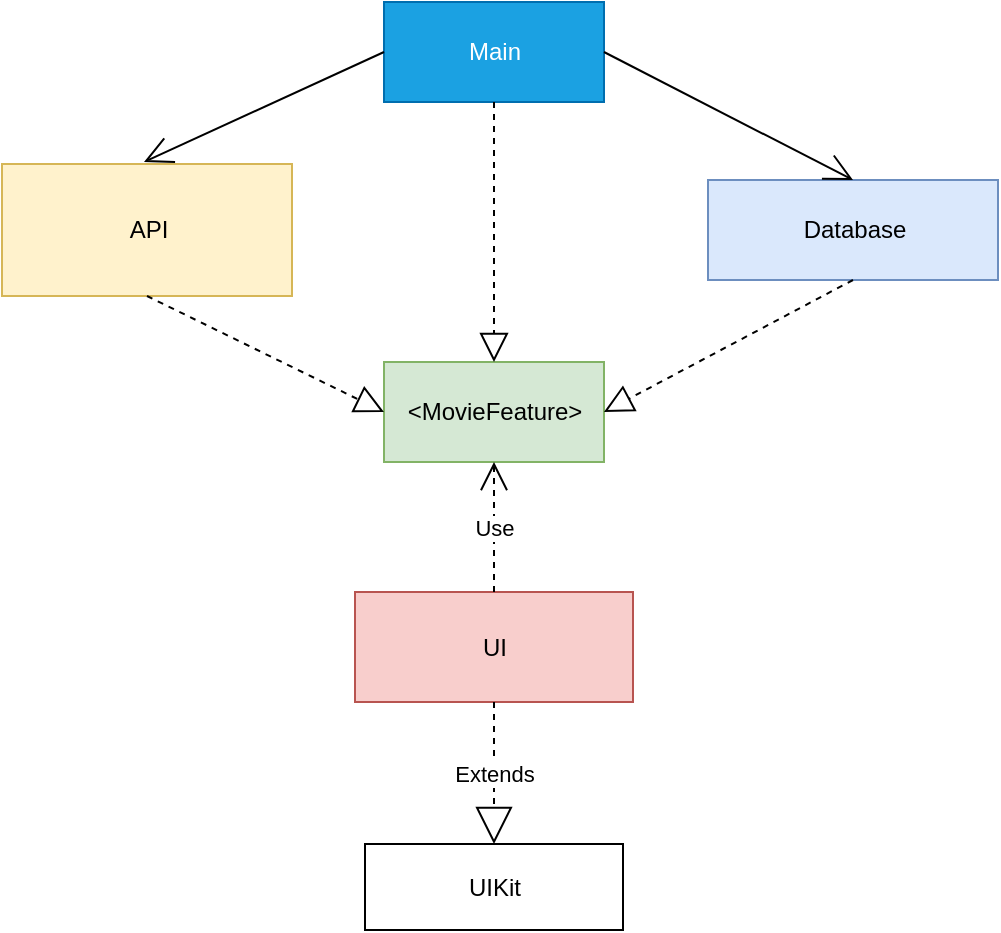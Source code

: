 <mxfile version="13.0.3" type="device"><diagram id="C5RBs43oDa-KdzZeNtuy" name="Page-1"><mxGraphModel dx="1106" dy="830" grid="0" gridSize="10" guides="1" tooltips="1" connect="1" arrows="1" fold="1" page="1" pageScale="1" pageWidth="827" pageHeight="1169" math="0" shadow="0"><root><mxCell id="WIyWlLk6GJQsqaUBKTNV-0"/><mxCell id="WIyWlLk6GJQsqaUBKTNV-1" parent="WIyWlLk6GJQsqaUBKTNV-0"/><mxCell id="WslQYAn-5-CpVlUV9sRg-0" value="API" style="html=1;fillColor=#fff2cc;strokeColor=#d6b656;" parent="WIyWlLk6GJQsqaUBKTNV-1" vertex="1"><mxGeometry x="214" y="123" width="145" height="66" as="geometry"/></mxCell><mxCell id="WslQYAn-5-CpVlUV9sRg-1" value="&amp;lt;MovieFeature&amp;gt;" style="html=1;fillColor=#d5e8d4;strokeColor=#82b366;" parent="WIyWlLk6GJQsqaUBKTNV-1" vertex="1"><mxGeometry x="405" y="222" width="110" height="50" as="geometry"/></mxCell><mxCell id="WslQYAn-5-CpVlUV9sRg-3" value="" style="endArrow=block;dashed=1;endFill=0;endSize=12;html=1;entryX=0;entryY=0.5;entryDx=0;entryDy=0;exitX=0.5;exitY=1;exitDx=0;exitDy=0;" parent="WIyWlLk6GJQsqaUBKTNV-1" source="WslQYAn-5-CpVlUV9sRg-0" target="WslQYAn-5-CpVlUV9sRg-1" edge="1"><mxGeometry width="160" relative="1" as="geometry"><mxPoint x="430" y="134.5" as="sourcePoint"/><mxPoint x="512" y="135" as="targetPoint"/><Array as="points"/></mxGeometry></mxCell><mxCell id="WslQYAn-5-CpVlUV9sRg-4" value="Database" style="html=1;fillColor=#dae8fc;strokeColor=#6c8ebf;" parent="WIyWlLk6GJQsqaUBKTNV-1" vertex="1"><mxGeometry x="567" y="131" width="145" height="50" as="geometry"/></mxCell><mxCell id="WslQYAn-5-CpVlUV9sRg-6" value="" style="endArrow=block;dashed=1;endFill=0;endSize=12;html=1;entryX=1;entryY=0.5;entryDx=0;entryDy=0;exitX=0.5;exitY=1;exitDx=0;exitDy=0;" parent="WIyWlLk6GJQsqaUBKTNV-1" source="WslQYAn-5-CpVlUV9sRg-4" target="WslQYAn-5-CpVlUV9sRg-1" edge="1"><mxGeometry width="160" relative="1" as="geometry"><mxPoint x="634" y="163" as="sourcePoint"/><mxPoint x="740" y="211" as="targetPoint"/><Array as="points"/></mxGeometry></mxCell><mxCell id="WslQYAn-5-CpVlUV9sRg-7" value="UI" style="html=1;fillColor=#f8cecc;strokeColor=#b85450;" parent="WIyWlLk6GJQsqaUBKTNV-1" vertex="1"><mxGeometry x="390.5" y="337" width="139" height="55" as="geometry"/></mxCell><mxCell id="WslQYAn-5-CpVlUV9sRg-8" value="UIKit" style="html=1;" parent="WIyWlLk6GJQsqaUBKTNV-1" vertex="1"><mxGeometry x="395.5" y="463" width="129" height="43" as="geometry"/></mxCell><mxCell id="WslQYAn-5-CpVlUV9sRg-9" value="Extends" style="endArrow=block;endSize=16;endFill=0;html=1;dashed=1;exitX=0.5;exitY=1;exitDx=0;exitDy=0;entryX=0.5;entryY=0;entryDx=0;entryDy=0;" parent="WIyWlLk6GJQsqaUBKTNV-1" source="WslQYAn-5-CpVlUV9sRg-7" target="WslQYAn-5-CpVlUV9sRg-8" edge="1"><mxGeometry width="160" relative="1" as="geometry"><mxPoint x="332" y="345" as="sourcePoint"/><mxPoint x="468" y="459" as="targetPoint"/></mxGeometry></mxCell><mxCell id="WslQYAn-5-CpVlUV9sRg-10" value="Use" style="endArrow=open;endSize=12;dashed=1;html=1;entryX=0.5;entryY=1;entryDx=0;entryDy=0;exitX=0.5;exitY=0;exitDx=0;exitDy=0;" parent="WIyWlLk6GJQsqaUBKTNV-1" source="WslQYAn-5-CpVlUV9sRg-7" target="WslQYAn-5-CpVlUV9sRg-1" edge="1"><mxGeometry width="160" relative="1" as="geometry"><mxPoint x="332" y="345" as="sourcePoint"/><mxPoint x="492" y="345" as="targetPoint"/></mxGeometry></mxCell><mxCell id="_89Mwv6V9-VvN3mD0VSj-1" value="Main" style="html=1;fillColor=#1ba1e2;strokeColor=#006EAF;fontColor=#ffffff;gradientColor=none;" vertex="1" parent="WIyWlLk6GJQsqaUBKTNV-1"><mxGeometry x="405" y="42" width="110" height="50" as="geometry"/></mxCell><mxCell id="_89Mwv6V9-VvN3mD0VSj-2" value="" style="endArrow=open;endFill=1;endSize=12;html=1;exitX=0;exitY=0.5;exitDx=0;exitDy=0;" edge="1" parent="WIyWlLk6GJQsqaUBKTNV-1" source="_89Mwv6V9-VvN3mD0VSj-1"><mxGeometry width="160" relative="1" as="geometry"><mxPoint x="332" y="317" as="sourcePoint"/><mxPoint x="285" y="122" as="targetPoint"/><Array as="points"/></mxGeometry></mxCell><mxCell id="_89Mwv6V9-VvN3mD0VSj-3" value="" style="endArrow=open;endFill=1;endSize=12;html=1;exitX=1;exitY=0.5;exitDx=0;exitDy=0;entryX=0.5;entryY=0;entryDx=0;entryDy=0;" edge="1" parent="WIyWlLk6GJQsqaUBKTNV-1" source="_89Mwv6V9-VvN3mD0VSj-1" target="WslQYAn-5-CpVlUV9sRg-4"><mxGeometry width="160" relative="1" as="geometry"><mxPoint x="704" y="50" as="sourcePoint"/><mxPoint x="575" y="120" as="targetPoint"/><Array as="points"/></mxGeometry></mxCell><mxCell id="_89Mwv6V9-VvN3mD0VSj-5" value="" style="endArrow=block;dashed=1;endFill=0;endSize=12;html=1;exitX=0.5;exitY=1;exitDx=0;exitDy=0;entryX=0.5;entryY=0;entryDx=0;entryDy=0;" edge="1" parent="WIyWlLk6GJQsqaUBKTNV-1" source="_89Mwv6V9-VvN3mD0VSj-1" target="WslQYAn-5-CpVlUV9sRg-1"><mxGeometry width="160" relative="1" as="geometry"><mxPoint x="461" y="110" as="sourcePoint"/><mxPoint x="461" y="191" as="targetPoint"/></mxGeometry></mxCell></root></mxGraphModel></diagram></mxfile>